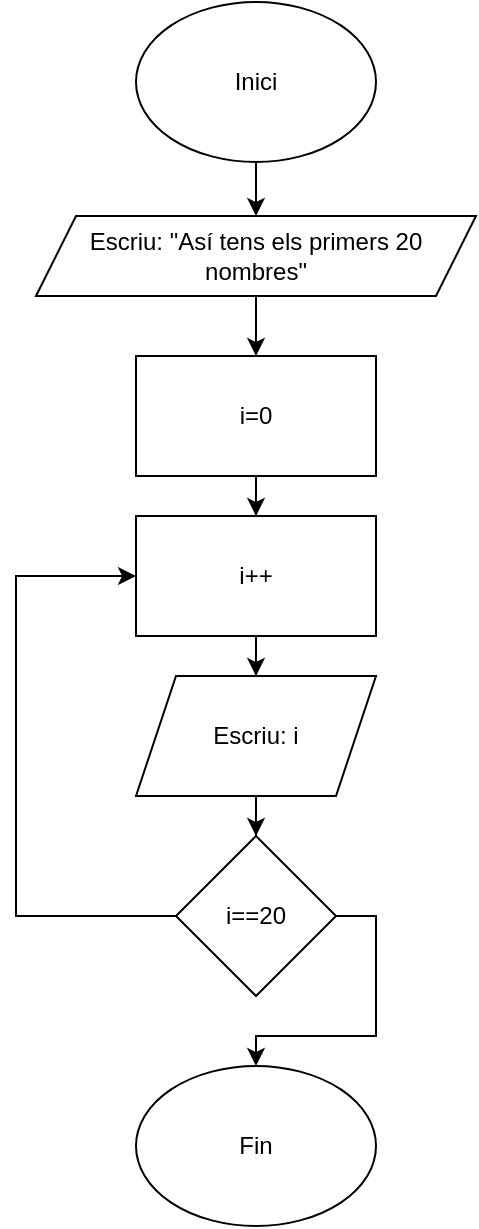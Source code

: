 <mxfile version="20.4.0" type="device"><diagram id="n1I2_JkifumVa0TOs-dW" name="Page-1"><mxGraphModel dx="942" dy="592" grid="1" gridSize="10" guides="1" tooltips="1" connect="1" arrows="1" fold="1" page="1" pageScale="1" pageWidth="827" pageHeight="1169" math="0" shadow="0"><root><mxCell id="0"/><mxCell id="1" parent="0"/><mxCell id="hH9VJ-cAQtQXSNoK9ex8-10" style="edgeStyle=orthogonalEdgeStyle;rounded=0;orthogonalLoop=1;jettySize=auto;html=1;" edge="1" parent="1" source="hH9VJ-cAQtQXSNoK9ex8-1" target="hH9VJ-cAQtQXSNoK9ex8-2"><mxGeometry relative="1" as="geometry"/></mxCell><mxCell id="hH9VJ-cAQtQXSNoK9ex8-1" value="Inici" style="ellipse;whiteSpace=wrap;html=1;" vertex="1" parent="1"><mxGeometry x="330" y="13" width="120" height="80" as="geometry"/></mxCell><mxCell id="hH9VJ-cAQtQXSNoK9ex8-11" style="edgeStyle=orthogonalEdgeStyle;rounded=0;orthogonalLoop=1;jettySize=auto;html=1;" edge="1" parent="1" source="hH9VJ-cAQtQXSNoK9ex8-2" target="hH9VJ-cAQtQXSNoK9ex8-3"><mxGeometry relative="1" as="geometry"/></mxCell><mxCell id="hH9VJ-cAQtQXSNoK9ex8-2" value="Escriu: &quot;Así tens els primers 20 nombres&quot;" style="shape=parallelogram;perimeter=parallelogramPerimeter;whiteSpace=wrap;html=1;fixedSize=1;" vertex="1" parent="1"><mxGeometry x="280" y="120" width="220" height="40" as="geometry"/></mxCell><mxCell id="hH9VJ-cAQtQXSNoK9ex8-15" style="edgeStyle=orthogonalEdgeStyle;rounded=0;orthogonalLoop=1;jettySize=auto;html=1;" edge="1" parent="1" source="hH9VJ-cAQtQXSNoK9ex8-3" target="hH9VJ-cAQtQXSNoK9ex8-8"><mxGeometry relative="1" as="geometry"/></mxCell><mxCell id="hH9VJ-cAQtQXSNoK9ex8-3" value="i=0" style="rounded=0;whiteSpace=wrap;html=1;" vertex="1" parent="1"><mxGeometry x="330" y="190" width="120" height="60" as="geometry"/></mxCell><mxCell id="hH9VJ-cAQtQXSNoK9ex8-17" style="edgeStyle=orthogonalEdgeStyle;rounded=0;orthogonalLoop=1;jettySize=auto;html=1;" edge="1" parent="1" source="hH9VJ-cAQtQXSNoK9ex8-5" target="hH9VJ-cAQtQXSNoK9ex8-6"><mxGeometry relative="1" as="geometry"/></mxCell><mxCell id="hH9VJ-cAQtQXSNoK9ex8-5" value="Escriu: i" style="shape=parallelogram;perimeter=parallelogramPerimeter;whiteSpace=wrap;html=1;fixedSize=1;" vertex="1" parent="1"><mxGeometry x="330" y="350" width="120" height="60" as="geometry"/></mxCell><mxCell id="hH9VJ-cAQtQXSNoK9ex8-7" style="edgeStyle=orthogonalEdgeStyle;rounded=0;orthogonalLoop=1;jettySize=auto;html=1;entryX=0;entryY=0.5;entryDx=0;entryDy=0;exitX=0;exitY=0.5;exitDx=0;exitDy=0;" edge="1" parent="1" source="hH9VJ-cAQtQXSNoK9ex8-6" target="hH9VJ-cAQtQXSNoK9ex8-8"><mxGeometry relative="1" as="geometry"><mxPoint x="290" y="270" as="targetPoint"/><Array as="points"><mxPoint x="270" y="470"/><mxPoint x="270" y="300"/></Array></mxGeometry></mxCell><mxCell id="hH9VJ-cAQtQXSNoK9ex8-19" style="edgeStyle=orthogonalEdgeStyle;rounded=0;orthogonalLoop=1;jettySize=auto;html=1;entryX=0.5;entryY=0;entryDx=0;entryDy=0;exitX=1;exitY=0.5;exitDx=0;exitDy=0;" edge="1" parent="1" source="hH9VJ-cAQtQXSNoK9ex8-6" target="hH9VJ-cAQtQXSNoK9ex8-18"><mxGeometry relative="1" as="geometry"/></mxCell><mxCell id="hH9VJ-cAQtQXSNoK9ex8-6" value="i==20" style="rhombus;whiteSpace=wrap;html=1;" vertex="1" parent="1"><mxGeometry x="350" y="430" width="80" height="80" as="geometry"/></mxCell><mxCell id="hH9VJ-cAQtQXSNoK9ex8-16" style="edgeStyle=orthogonalEdgeStyle;rounded=0;orthogonalLoop=1;jettySize=auto;html=1;" edge="1" parent="1" source="hH9VJ-cAQtQXSNoK9ex8-8" target="hH9VJ-cAQtQXSNoK9ex8-5"><mxGeometry relative="1" as="geometry"/></mxCell><mxCell id="hH9VJ-cAQtQXSNoK9ex8-8" value="i++" style="rounded=0;whiteSpace=wrap;html=1;" vertex="1" parent="1"><mxGeometry x="330" y="270" width="120" height="60" as="geometry"/></mxCell><mxCell id="hH9VJ-cAQtQXSNoK9ex8-18" value="Fin" style="ellipse;whiteSpace=wrap;html=1;" vertex="1" parent="1"><mxGeometry x="330" y="545" width="120" height="80" as="geometry"/></mxCell></root></mxGraphModel></diagram></mxfile>